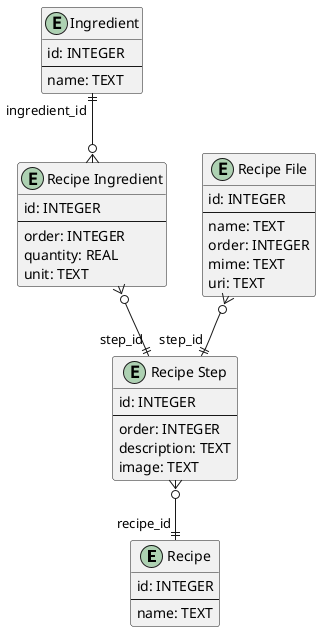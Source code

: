 @startuml

entity "Recipe" as recipe {
  id: INTEGER
  --
  name: TEXT
}

entity "Recipe Step" as recipe_step {
  id: INTEGER
  --
  order: INTEGER
  description: TEXT
  image: TEXT
}
recipe_step }o--|| "recipe_id" recipe

entity "Recipe Ingredient" as recipe_ingredient {
  id: INTEGER
  --
  order: INTEGER
  quantity: REAL
  unit: TEXT
}
recipe_ingredient }o--|| "step_id" recipe_step

entity "Ingredient" as ingredient {
  id: INTEGER
  --
  name: TEXT
}
ingredient "ingredient_id" ||--o{ recipe_ingredient

entity "Recipe File" as recipe_file {
  id: INTEGER
  --
  name: TEXT
  order: INTEGER
  mime: TEXT
  uri: TEXT
}
recipe_file }o--|| "step_id" recipe_step

@enduml